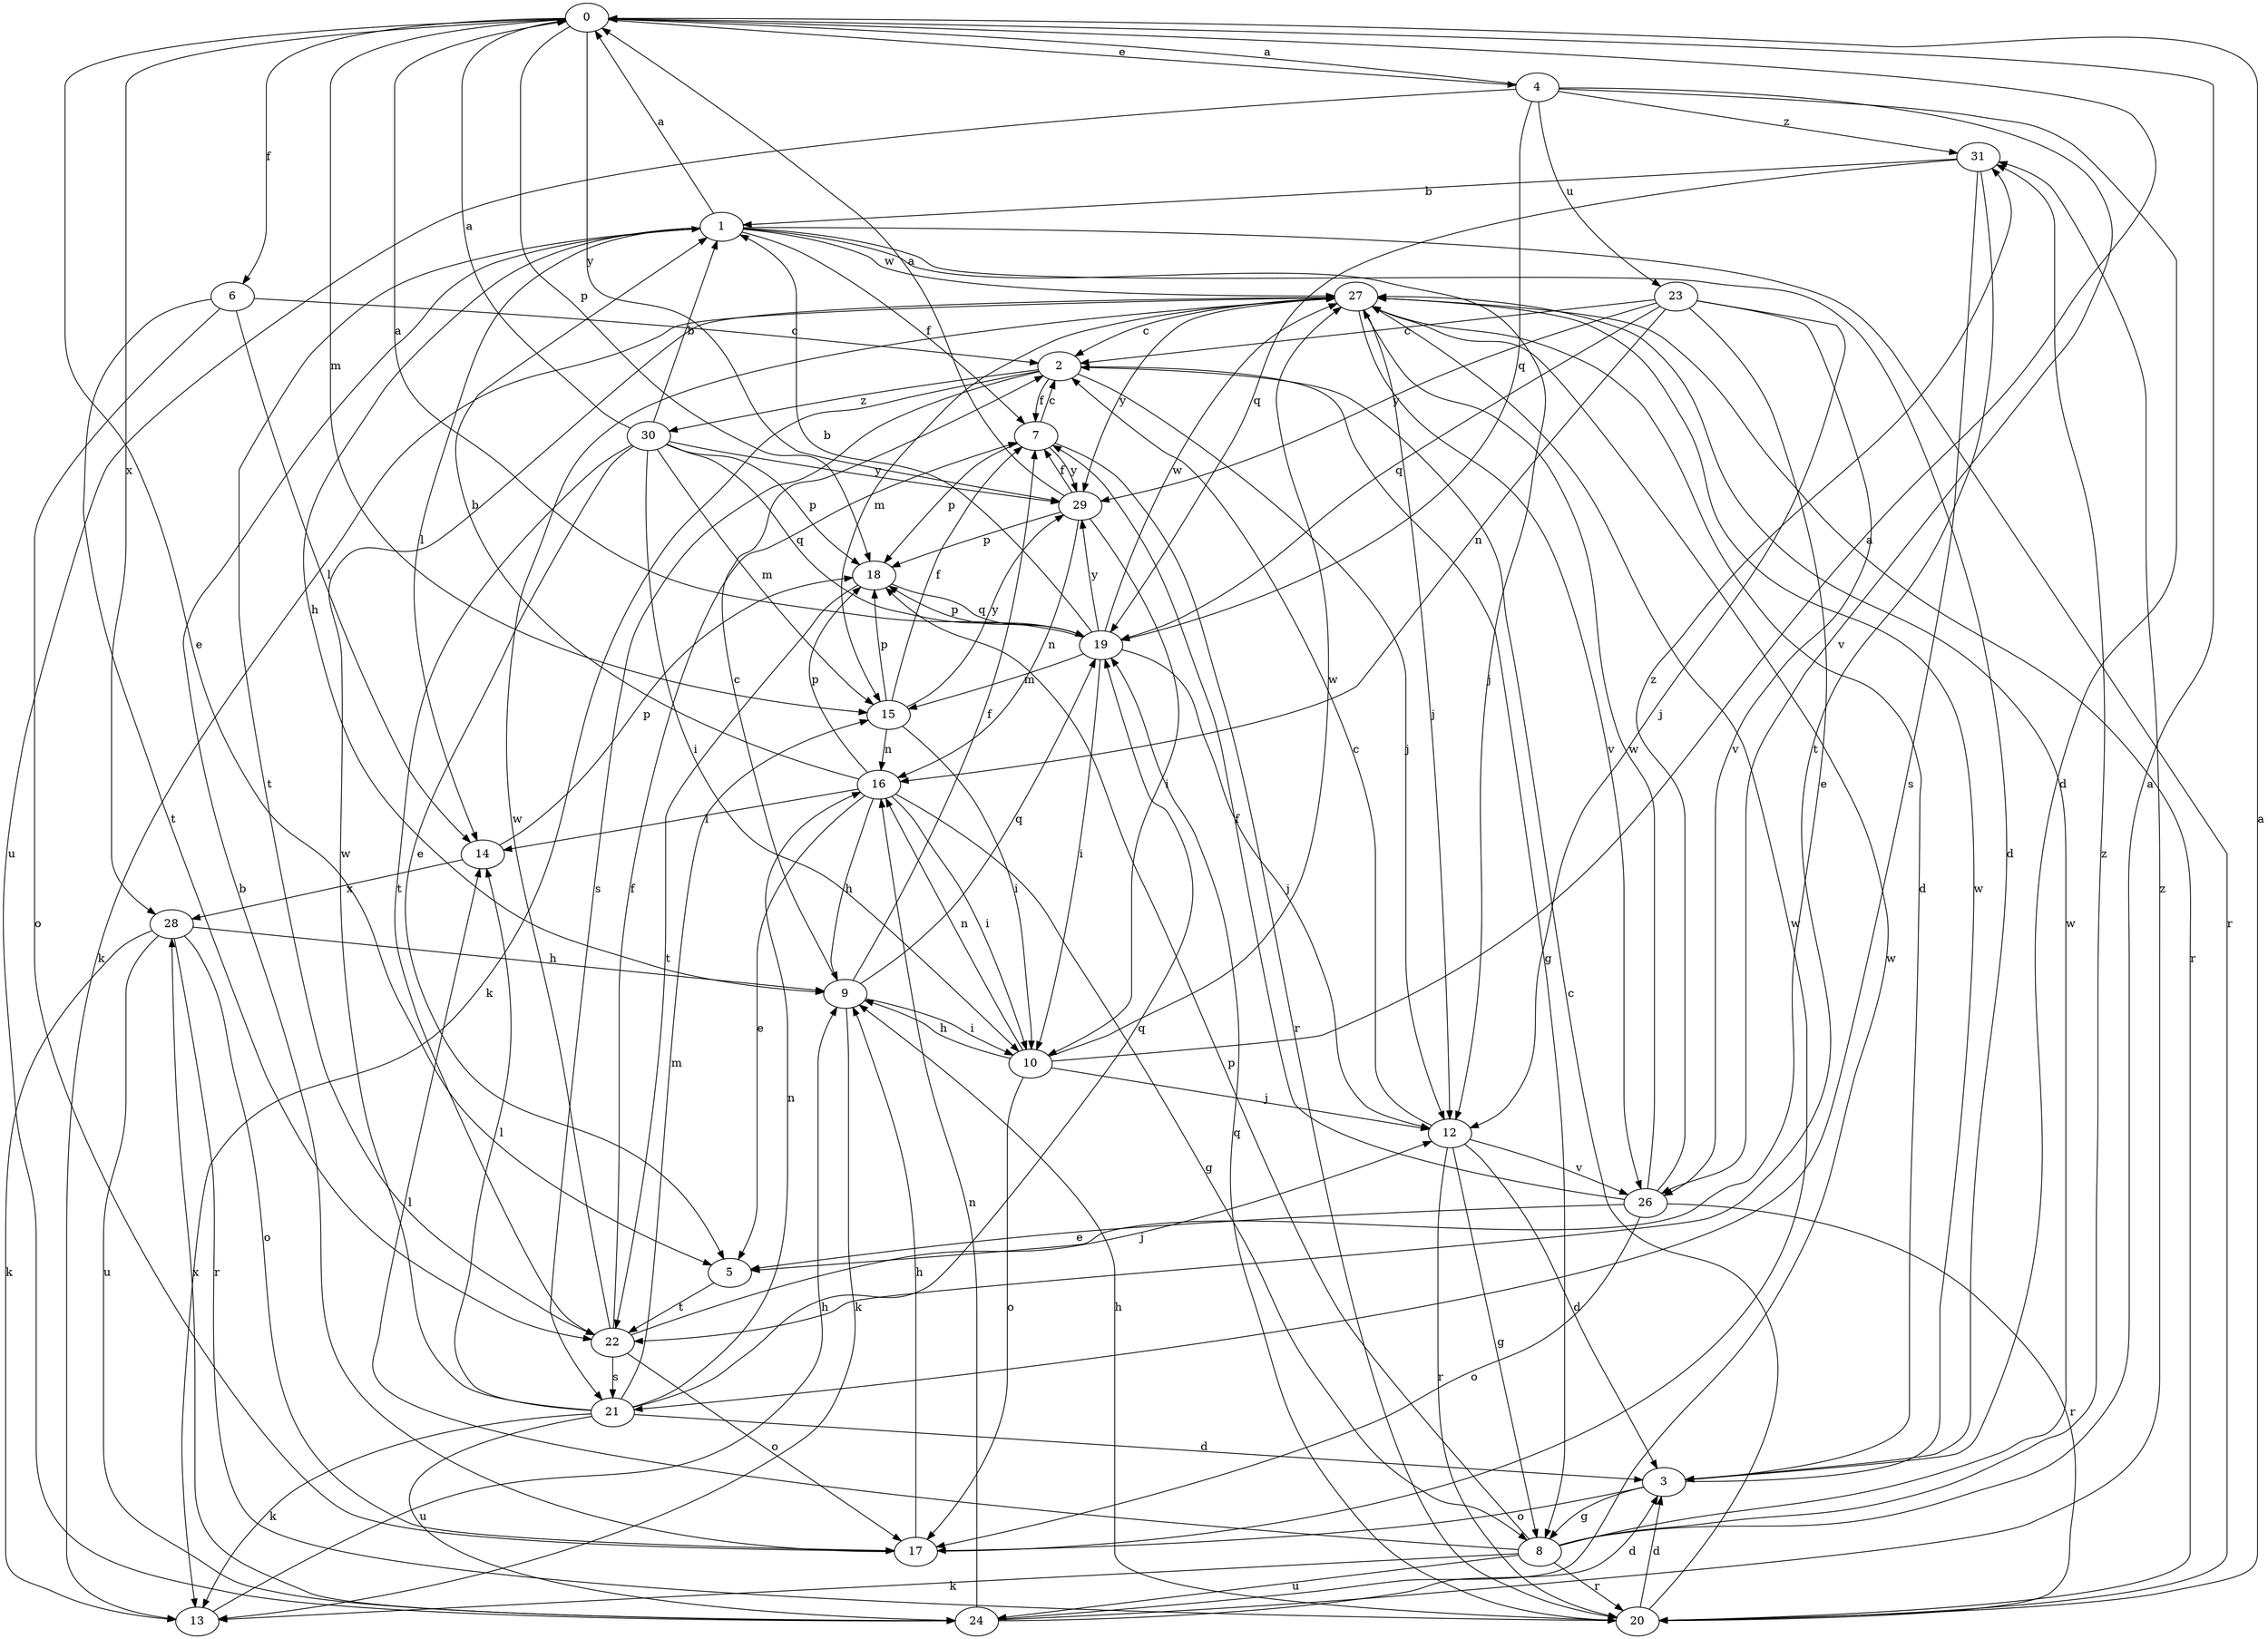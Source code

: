strict digraph  {
0;
1;
2;
3;
4;
5;
6;
7;
8;
9;
10;
12;
13;
14;
15;
16;
17;
18;
19;
20;
21;
22;
23;
24;
26;
27;
28;
29;
30;
31;
0 -> 4  [label=e];
0 -> 5  [label=e];
0 -> 6  [label=f];
0 -> 15  [label=m];
0 -> 18  [label=p];
0 -> 28  [label=x];
0 -> 29  [label=y];
1 -> 0  [label=a];
1 -> 3  [label=d];
1 -> 7  [label=f];
1 -> 9  [label=h];
1 -> 12  [label=j];
1 -> 14  [label=l];
1 -> 20  [label=r];
1 -> 22  [label=t];
1 -> 27  [label=w];
2 -> 7  [label=f];
2 -> 8  [label=g];
2 -> 12  [label=j];
2 -> 13  [label=k];
2 -> 21  [label=s];
2 -> 30  [label=z];
3 -> 8  [label=g];
3 -> 17  [label=o];
3 -> 27  [label=w];
4 -> 0  [label=a];
4 -> 3  [label=d];
4 -> 19  [label=q];
4 -> 23  [label=u];
4 -> 24  [label=u];
4 -> 26  [label=v];
4 -> 31  [label=z];
5 -> 22  [label=t];
6 -> 2  [label=c];
6 -> 14  [label=l];
6 -> 17  [label=o];
6 -> 22  [label=t];
7 -> 2  [label=c];
7 -> 18  [label=p];
7 -> 20  [label=r];
7 -> 29  [label=y];
8 -> 0  [label=a];
8 -> 13  [label=k];
8 -> 14  [label=l];
8 -> 18  [label=p];
8 -> 20  [label=r];
8 -> 24  [label=u];
8 -> 27  [label=w];
8 -> 31  [label=z];
9 -> 2  [label=c];
9 -> 7  [label=f];
9 -> 10  [label=i];
9 -> 13  [label=k];
9 -> 19  [label=q];
10 -> 0  [label=a];
10 -> 9  [label=h];
10 -> 12  [label=j];
10 -> 16  [label=n];
10 -> 17  [label=o];
10 -> 27  [label=w];
12 -> 2  [label=c];
12 -> 3  [label=d];
12 -> 8  [label=g];
12 -> 20  [label=r];
12 -> 26  [label=v];
13 -> 9  [label=h];
14 -> 18  [label=p];
14 -> 28  [label=x];
15 -> 7  [label=f];
15 -> 10  [label=i];
15 -> 16  [label=n];
15 -> 18  [label=p];
15 -> 29  [label=y];
16 -> 1  [label=b];
16 -> 5  [label=e];
16 -> 8  [label=g];
16 -> 9  [label=h];
16 -> 10  [label=i];
16 -> 14  [label=l];
16 -> 18  [label=p];
17 -> 1  [label=b];
17 -> 9  [label=h];
17 -> 27  [label=w];
18 -> 19  [label=q];
18 -> 22  [label=t];
19 -> 0  [label=a];
19 -> 1  [label=b];
19 -> 10  [label=i];
19 -> 12  [label=j];
19 -> 15  [label=m];
19 -> 18  [label=p];
19 -> 27  [label=w];
19 -> 29  [label=y];
20 -> 0  [label=a];
20 -> 2  [label=c];
20 -> 3  [label=d];
20 -> 9  [label=h];
20 -> 19  [label=q];
21 -> 3  [label=d];
21 -> 13  [label=k];
21 -> 14  [label=l];
21 -> 15  [label=m];
21 -> 16  [label=n];
21 -> 19  [label=q];
21 -> 24  [label=u];
21 -> 27  [label=w];
22 -> 7  [label=f];
22 -> 12  [label=j];
22 -> 17  [label=o];
22 -> 21  [label=s];
22 -> 27  [label=w];
23 -> 2  [label=c];
23 -> 5  [label=e];
23 -> 12  [label=j];
23 -> 16  [label=n];
23 -> 19  [label=q];
23 -> 26  [label=v];
23 -> 29  [label=y];
24 -> 3  [label=d];
24 -> 16  [label=n];
24 -> 27  [label=w];
24 -> 28  [label=x];
24 -> 31  [label=z];
26 -> 5  [label=e];
26 -> 7  [label=f];
26 -> 17  [label=o];
26 -> 20  [label=r];
26 -> 27  [label=w];
26 -> 31  [label=z];
27 -> 2  [label=c];
27 -> 3  [label=d];
27 -> 12  [label=j];
27 -> 13  [label=k];
27 -> 15  [label=m];
27 -> 20  [label=r];
27 -> 26  [label=v];
27 -> 29  [label=y];
28 -> 9  [label=h];
28 -> 13  [label=k];
28 -> 17  [label=o];
28 -> 20  [label=r];
28 -> 24  [label=u];
29 -> 0  [label=a];
29 -> 7  [label=f];
29 -> 10  [label=i];
29 -> 16  [label=n];
29 -> 18  [label=p];
30 -> 0  [label=a];
30 -> 1  [label=b];
30 -> 5  [label=e];
30 -> 10  [label=i];
30 -> 15  [label=m];
30 -> 18  [label=p];
30 -> 19  [label=q];
30 -> 22  [label=t];
30 -> 29  [label=y];
31 -> 1  [label=b];
31 -> 19  [label=q];
31 -> 21  [label=s];
31 -> 22  [label=t];
}
